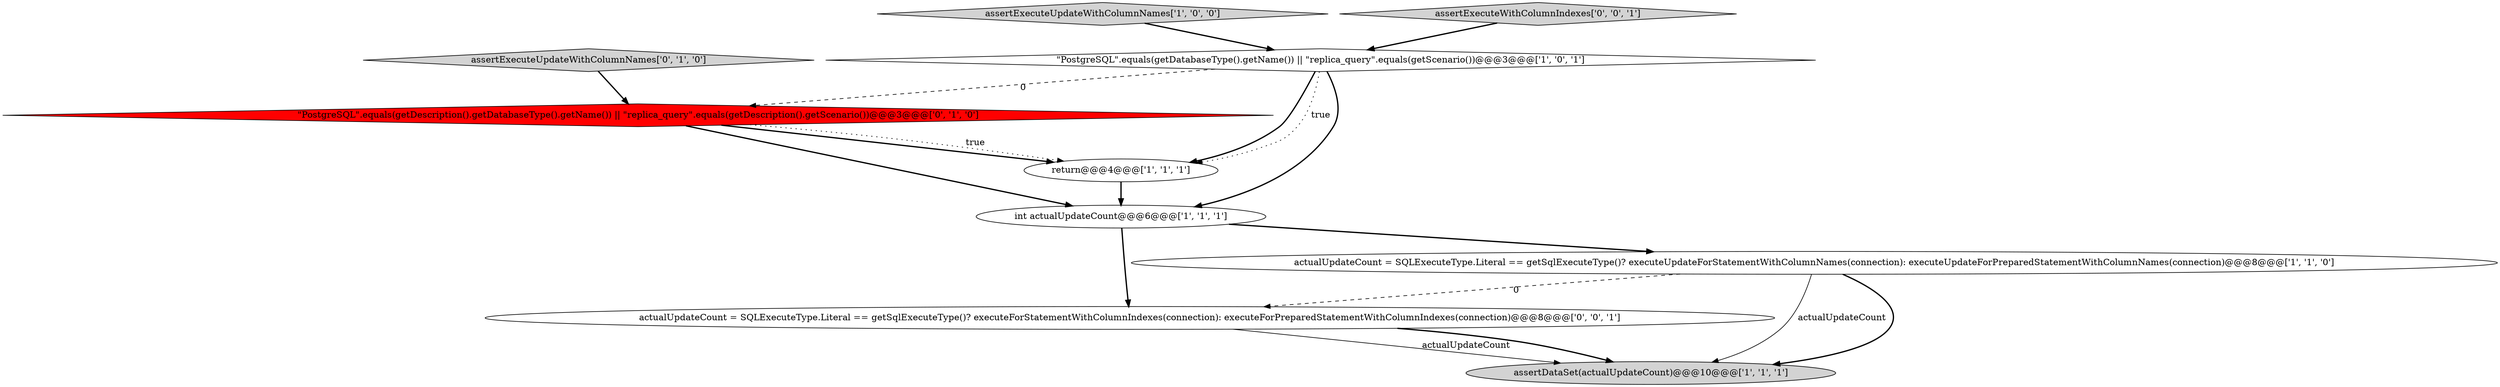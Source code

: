 digraph {
1 [style = filled, label = "assertExecuteUpdateWithColumnNames['1', '0', '0']", fillcolor = lightgray, shape = diamond image = "AAA0AAABBB1BBB"];
6 [style = filled, label = "assertExecuteUpdateWithColumnNames['0', '1', '0']", fillcolor = lightgray, shape = diamond image = "AAA0AAABBB2BBB"];
5 [style = filled, label = "int actualUpdateCount@@@6@@@['1', '1', '1']", fillcolor = white, shape = ellipse image = "AAA0AAABBB1BBB"];
9 [style = filled, label = "actualUpdateCount = SQLExecuteType.Literal == getSqlExecuteType()? executeForStatementWithColumnIndexes(connection): executeForPreparedStatementWithColumnIndexes(connection)@@@8@@@['0', '0', '1']", fillcolor = white, shape = ellipse image = "AAA0AAABBB3BBB"];
3 [style = filled, label = "actualUpdateCount = SQLExecuteType.Literal == getSqlExecuteType()? executeUpdateForStatementWithColumnNames(connection): executeUpdateForPreparedStatementWithColumnNames(connection)@@@8@@@['1', '1', '0']", fillcolor = white, shape = ellipse image = "AAA0AAABBB1BBB"];
4 [style = filled, label = "assertDataSet(actualUpdateCount)@@@10@@@['1', '1', '1']", fillcolor = lightgray, shape = ellipse image = "AAA0AAABBB1BBB"];
7 [style = filled, label = "\"PostgreSQL\".equals(getDescription().getDatabaseType().getName()) || \"replica_query\".equals(getDescription().getScenario())@@@3@@@['0', '1', '0']", fillcolor = red, shape = diamond image = "AAA1AAABBB2BBB"];
0 [style = filled, label = "return@@@4@@@['1', '1', '1']", fillcolor = white, shape = ellipse image = "AAA0AAABBB1BBB"];
2 [style = filled, label = "\"PostgreSQL\".equals(getDatabaseType().getName()) || \"replica_query\".equals(getScenario())@@@3@@@['1', '0', '1']", fillcolor = white, shape = diamond image = "AAA0AAABBB1BBB"];
8 [style = filled, label = "assertExecuteWithColumnIndexes['0', '0', '1']", fillcolor = lightgray, shape = diamond image = "AAA0AAABBB3BBB"];
5->3 [style = bold, label=""];
1->2 [style = bold, label=""];
2->0 [style = bold, label=""];
2->5 [style = bold, label=""];
2->0 [style = dotted, label="true"];
7->0 [style = bold, label=""];
7->5 [style = bold, label=""];
3->4 [style = solid, label="actualUpdateCount"];
6->7 [style = bold, label=""];
5->9 [style = bold, label=""];
7->0 [style = dotted, label="true"];
8->2 [style = bold, label=""];
9->4 [style = solid, label="actualUpdateCount"];
2->7 [style = dashed, label="0"];
3->4 [style = bold, label=""];
3->9 [style = dashed, label="0"];
9->4 [style = bold, label=""];
0->5 [style = bold, label=""];
}
